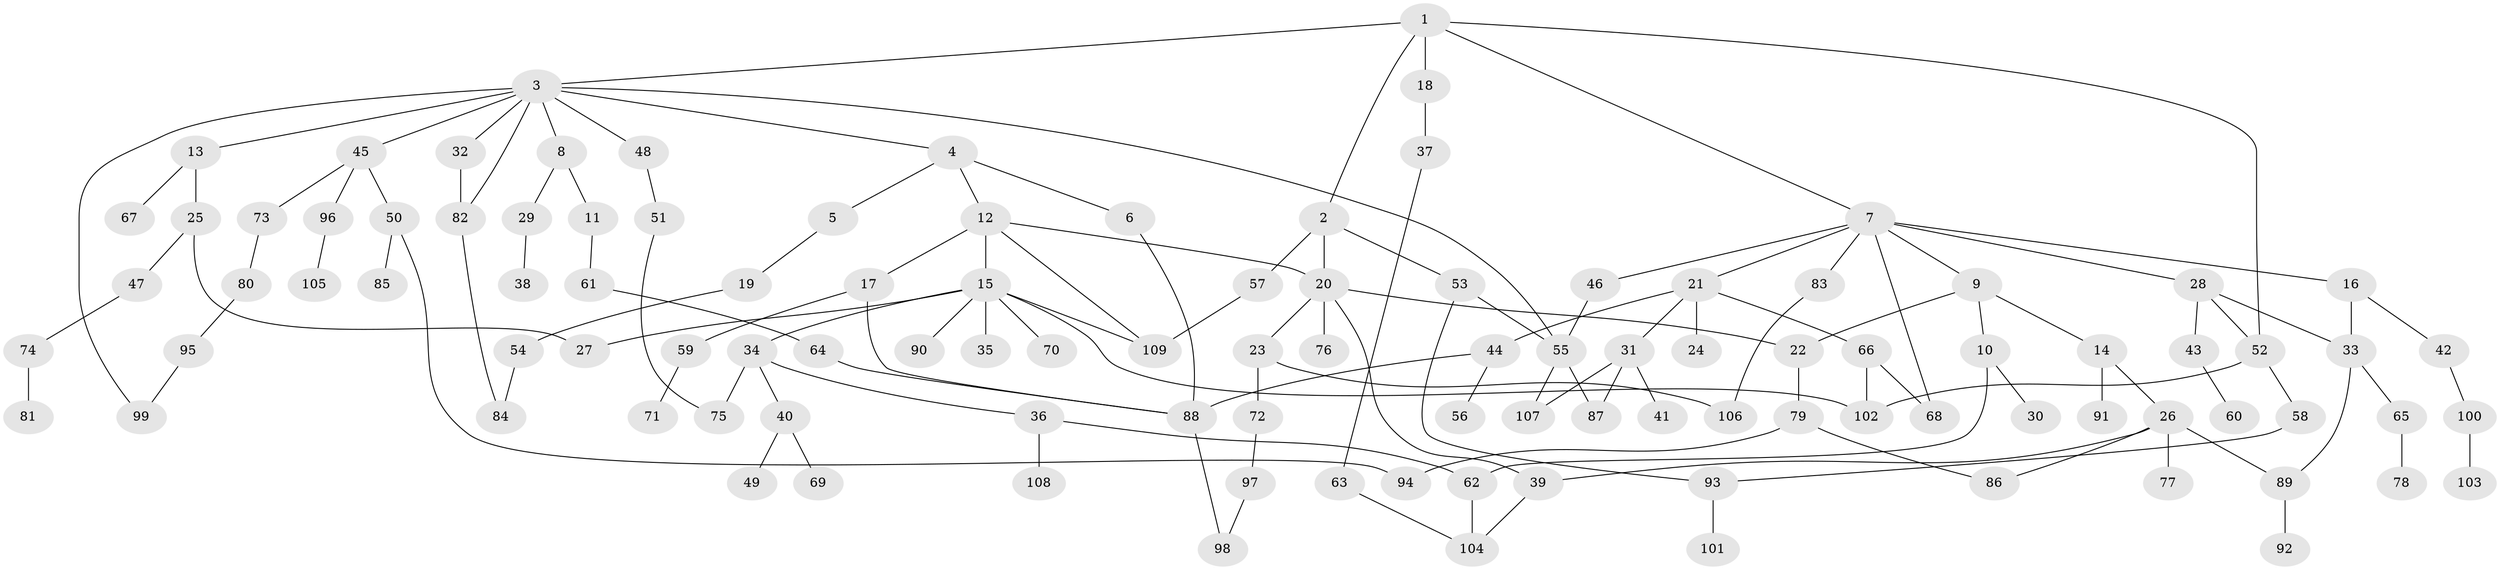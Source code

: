 // coarse degree distribution, {6: 0.09090909090909091, 10: 0.030303030303030304, 2: 0.24242424242424243, 1: 0.21212121212121213, 3: 0.12121212121212122, 5: 0.15151515151515152, 4: 0.09090909090909091, 8: 0.06060606060606061}
// Generated by graph-tools (version 1.1) at 2025/36/03/04/25 23:36:01]
// undirected, 109 vertices, 139 edges
graph export_dot {
  node [color=gray90,style=filled];
  1;
  2;
  3;
  4;
  5;
  6;
  7;
  8;
  9;
  10;
  11;
  12;
  13;
  14;
  15;
  16;
  17;
  18;
  19;
  20;
  21;
  22;
  23;
  24;
  25;
  26;
  27;
  28;
  29;
  30;
  31;
  32;
  33;
  34;
  35;
  36;
  37;
  38;
  39;
  40;
  41;
  42;
  43;
  44;
  45;
  46;
  47;
  48;
  49;
  50;
  51;
  52;
  53;
  54;
  55;
  56;
  57;
  58;
  59;
  60;
  61;
  62;
  63;
  64;
  65;
  66;
  67;
  68;
  69;
  70;
  71;
  72;
  73;
  74;
  75;
  76;
  77;
  78;
  79;
  80;
  81;
  82;
  83;
  84;
  85;
  86;
  87;
  88;
  89;
  90;
  91;
  92;
  93;
  94;
  95;
  96;
  97;
  98;
  99;
  100;
  101;
  102;
  103;
  104;
  105;
  106;
  107;
  108;
  109;
  1 -- 2;
  1 -- 3;
  1 -- 7;
  1 -- 18;
  1 -- 52;
  2 -- 53;
  2 -- 57;
  2 -- 20;
  3 -- 4;
  3 -- 8;
  3 -- 13;
  3 -- 32;
  3 -- 45;
  3 -- 48;
  3 -- 82;
  3 -- 99;
  3 -- 55;
  4 -- 5;
  4 -- 6;
  4 -- 12;
  5 -- 19;
  6 -- 88;
  7 -- 9;
  7 -- 16;
  7 -- 21;
  7 -- 28;
  7 -- 46;
  7 -- 83;
  7 -- 68;
  8 -- 11;
  8 -- 29;
  9 -- 10;
  9 -- 14;
  9 -- 22;
  10 -- 30;
  10 -- 62;
  11 -- 61;
  12 -- 15;
  12 -- 17;
  12 -- 20;
  12 -- 109;
  13 -- 25;
  13 -- 67;
  14 -- 26;
  14 -- 91;
  15 -- 34;
  15 -- 35;
  15 -- 70;
  15 -- 90;
  15 -- 102;
  15 -- 109;
  15 -- 27;
  16 -- 42;
  16 -- 33;
  17 -- 59;
  17 -- 88;
  18 -- 37;
  19 -- 54;
  20 -- 23;
  20 -- 76;
  20 -- 39;
  20 -- 22;
  21 -- 24;
  21 -- 31;
  21 -- 44;
  21 -- 66;
  22 -- 79;
  23 -- 72;
  23 -- 106;
  25 -- 27;
  25 -- 47;
  26 -- 39;
  26 -- 77;
  26 -- 89;
  26 -- 86;
  28 -- 33;
  28 -- 43;
  28 -- 52;
  29 -- 38;
  31 -- 41;
  31 -- 107;
  31 -- 87;
  32 -- 82;
  33 -- 65;
  33 -- 89;
  34 -- 36;
  34 -- 40;
  34 -- 75;
  36 -- 62;
  36 -- 108;
  37 -- 63;
  39 -- 104;
  40 -- 49;
  40 -- 69;
  42 -- 100;
  43 -- 60;
  44 -- 56;
  44 -- 88;
  45 -- 50;
  45 -- 73;
  45 -- 96;
  46 -- 55;
  47 -- 74;
  48 -- 51;
  50 -- 85;
  50 -- 94;
  51 -- 75;
  52 -- 58;
  52 -- 102;
  53 -- 55;
  53 -- 93;
  54 -- 84;
  55 -- 87;
  55 -- 107;
  57 -- 109;
  58 -- 93;
  59 -- 71;
  61 -- 64;
  62 -- 104;
  63 -- 104;
  64 -- 88;
  65 -- 78;
  66 -- 68;
  66 -- 102;
  72 -- 97;
  73 -- 80;
  74 -- 81;
  79 -- 86;
  79 -- 94;
  80 -- 95;
  82 -- 84;
  83 -- 106;
  88 -- 98;
  89 -- 92;
  93 -- 101;
  95 -- 99;
  96 -- 105;
  97 -- 98;
  100 -- 103;
}

